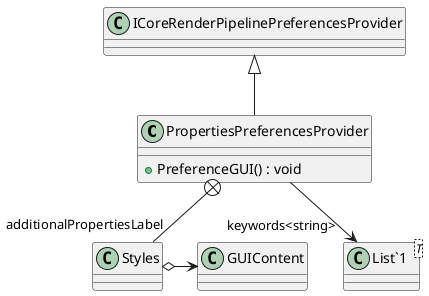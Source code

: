 @startuml
class PropertiesPreferencesProvider {
    + PreferenceGUI() : void
}
class Styles {
}
class "List`1"<T> {
}
ICoreRenderPipelinePreferencesProvider <|-- PropertiesPreferencesProvider
PropertiesPreferencesProvider --> "keywords<string>" "List`1"
PropertiesPreferencesProvider +-- Styles
Styles o-> "additionalPropertiesLabel" GUIContent
@enduml
